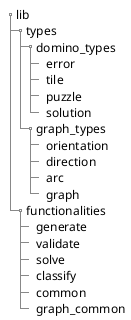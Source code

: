 @startsalt lib_structure
{
    {T
        +lib
        ++types
        +++domino_types
        ++++error
        ++++tile
        ++++puzzle
        ++++solution
        +++graph_types
        ++++orientation
        ++++direction
        ++++arc
        ++++graph
        ++functionalities
        +++generate
        +++validate
        +++solve
        +++classify
        +++common
        +++graph_common
    }
}
@endsalt